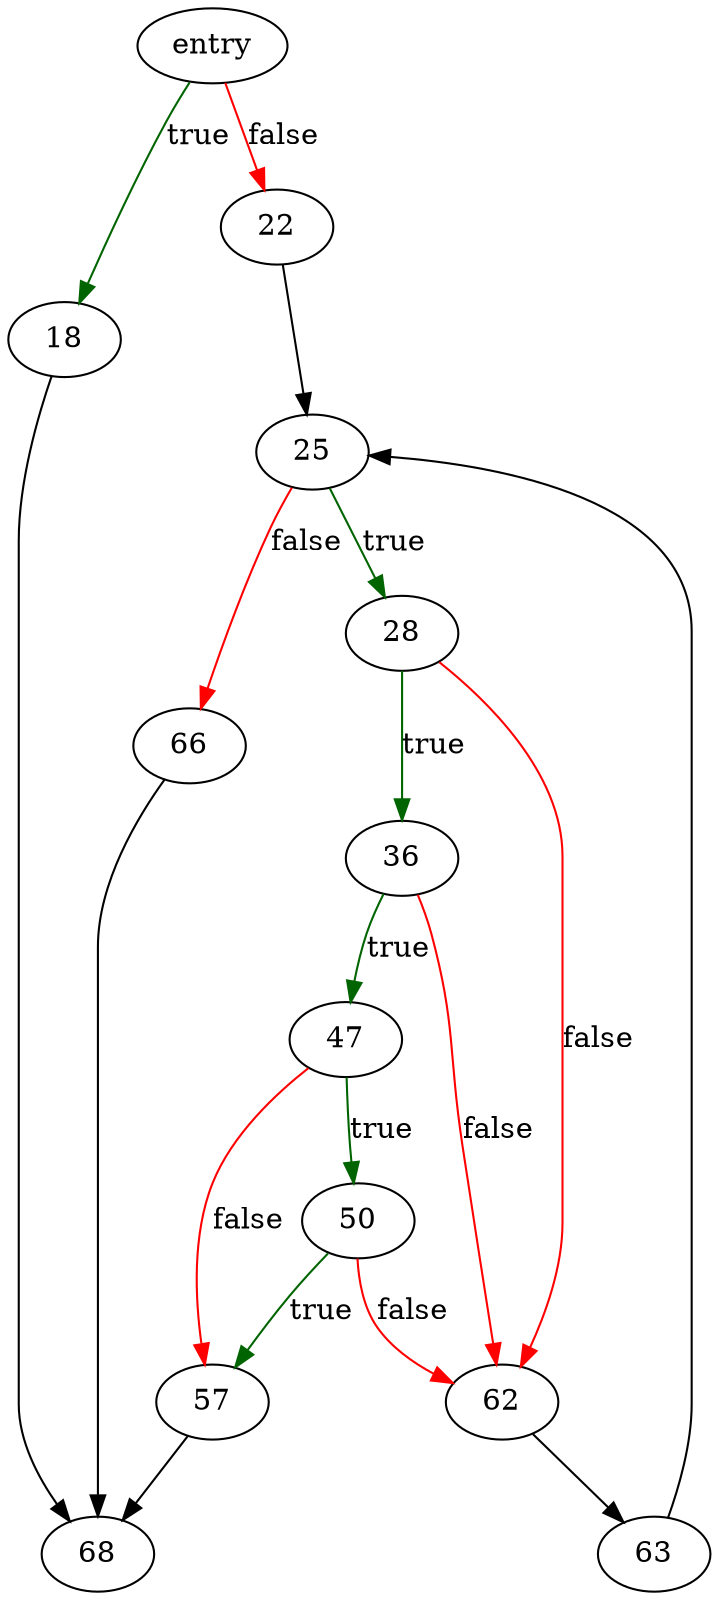 digraph "getSafetyLevel" {
	// Node definitions.
	3 [label=entry];
	18;
	22;
	25;
	28;
	36;
	47;
	50;
	57;
	62;
	63;
	66;
	68;

	// Edge definitions.
	3 -> 18 [
		color=darkgreen
		label=true
	];
	3 -> 22 [
		color=red
		label=false
	];
	18 -> 68;
	22 -> 25;
	25 -> 28 [
		color=darkgreen
		label=true
	];
	25 -> 66 [
		color=red
		label=false
	];
	28 -> 36 [
		color=darkgreen
		label=true
	];
	28 -> 62 [
		color=red
		label=false
	];
	36 -> 47 [
		color=darkgreen
		label=true
	];
	36 -> 62 [
		color=red
		label=false
	];
	47 -> 50 [
		color=darkgreen
		label=true
	];
	47 -> 57 [
		color=red
		label=false
	];
	50 -> 57 [
		color=darkgreen
		label=true
	];
	50 -> 62 [
		color=red
		label=false
	];
	57 -> 68;
	62 -> 63;
	63 -> 25;
	66 -> 68;
}